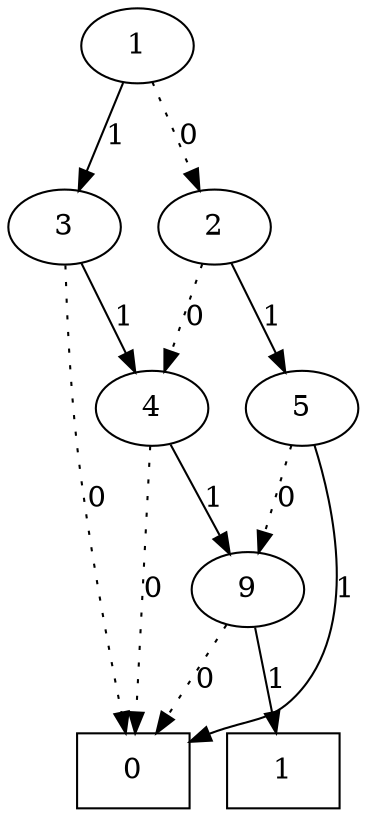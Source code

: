 digraph ROBDD{
{rank=same 1}
{rank=same 2 3}
{rank=same 4 5}
{rank=same 9}

0 [label=0, shape=box]
1 [lable="a"]
2 [lable="b"]
3 [lable="b"]
4 [lable="c"]
5 [lable="c"]
9 [lable="d"]
16 [label=1, shape=box]

1 -> 2 [label="0", style=dotted]
1 -> 3 [label="1", style=solid]
2 -> 4 [label="0", style=dotted]
2 -> 5 [label="1", style=solid]
3 -> 0 [label="0", style=dotted]
3 -> 4 [label="1", style=solid]
4 -> 0 [label="0", style=dotted]
4 -> 9 [label="1", style=solid]
5 -> 9 [label="0", style=dotted]
5 -> 0 [label="1", style=solid]
9 -> 0 [label="0", style=dotted]
9 -> 16 [label="1", style=solid]
}